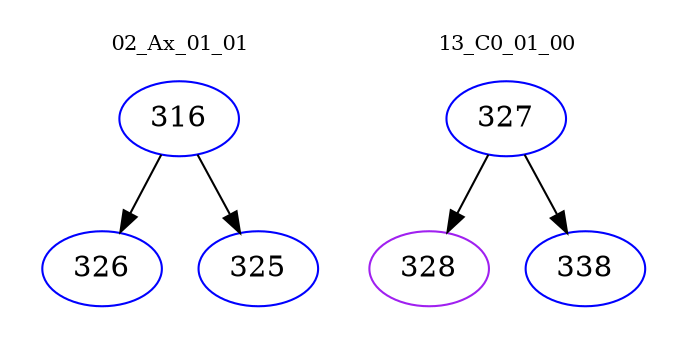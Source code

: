 digraph{
subgraph cluster_0 {
color = white
label = "02_Ax_01_01";
fontsize=10;
T0_316 [label="316", color="blue"]
T0_316 -> T0_326 [color="black"]
T0_326 [label="326", color="blue"]
T0_316 -> T0_325 [color="black"]
T0_325 [label="325", color="blue"]
}
subgraph cluster_1 {
color = white
label = "13_C0_01_00";
fontsize=10;
T1_327 [label="327", color="blue"]
T1_327 -> T1_328 [color="black"]
T1_328 [label="328", color="purple"]
T1_327 -> T1_338 [color="black"]
T1_338 [label="338", color="blue"]
}
}
